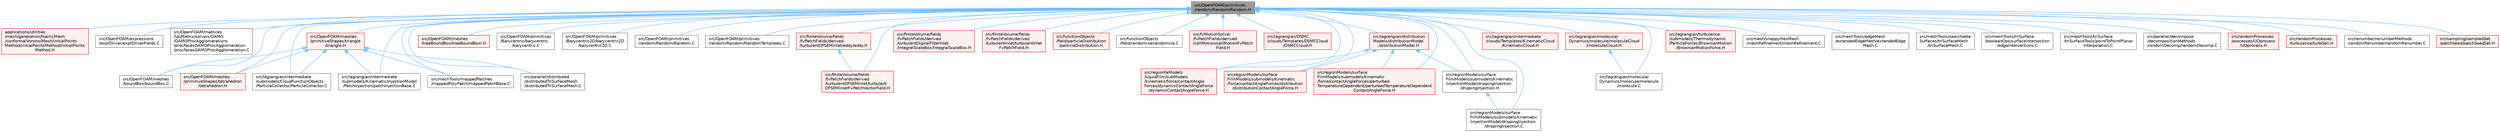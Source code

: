digraph "src/OpenFOAM/primitives/random/Random/Random.H"
{
 // LATEX_PDF_SIZE
  bgcolor="transparent";
  edge [fontname=Helvetica,fontsize=10,labelfontname=Helvetica,labelfontsize=10];
  node [fontname=Helvetica,fontsize=10,shape=box,height=0.2,width=0.4];
  Node1 [id="Node000001",label="src/OpenFOAM/primitives\l/random/Random/Random.H",height=0.2,width=0.4,color="gray40", fillcolor="grey60", style="filled", fontcolor="black",tooltip=" "];
  Node1 -> Node2 [id="edge1_Node000001_Node000002",dir="back",color="steelblue1",style="solid",tooltip=" "];
  Node2 [id="Node000002",label="applications/utilities\l/mesh/generation/foamyMesh\l/conformalVoronoiMesh/initialPoints\lMethod/initialPointsMethod/initialPoints\lMethod.H",height=0.2,width=0.4,color="red", fillcolor="#FFF0F0", style="filled",URL="$initialPointsMethod_8H.html",tooltip=" "];
  Node1 -> Node9 [id="edge2_Node000001_Node000009",dir="back",color="steelblue1",style="solid",tooltip=" "];
  Node9 [id="Node000009",label="src/OpenFOAM/expressions\l/exprDriver/exprDriverFields.C",height=0.2,width=0.4,color="grey40", fillcolor="white", style="filled",URL="$exprDriverFields_8C.html",tooltip=" "];
  Node1 -> Node10 [id="edge3_Node000001_Node000010",dir="back",color="steelblue1",style="solid",tooltip=" "];
  Node10 [id="Node000010",label="src/OpenFOAM/matrices\l/lduMatrix/solvers/GAMG\l/GAMGProcAgglomerations\l/procFacesGAMGProcAgglomeration\l/procFacesGAMGProcAgglomeration.C",height=0.2,width=0.4,color="grey40", fillcolor="white", style="filled",URL="$procFacesGAMGProcAgglomeration_8C.html",tooltip=" "];
  Node1 -> Node11 [id="edge4_Node000001_Node000011",dir="back",color="steelblue1",style="solid",tooltip=" "];
  Node11 [id="Node000011",label="src/OpenFOAM/meshes\l/boundBox/boundBox.C",height=0.2,width=0.4,color="grey40", fillcolor="white", style="filled",URL="$boundBox_8C.html",tooltip=" "];
  Node1 -> Node12 [id="edge5_Node000001_Node000012",dir="back",color="steelblue1",style="solid",tooltip=" "];
  Node12 [id="Node000012",label="src/OpenFOAM/meshes\l/primitiveShapes/tetrahedron\l/tetrahedron.H",height=0.2,width=0.4,color="red", fillcolor="#FFF0F0", style="filled",URL="$tetrahedron_8H.html",tooltip=" "];
  Node1 -> Node381 [id="edge6_Node000001_Node000381",dir="back",color="steelblue1",style="solid",tooltip=" "];
  Node381 [id="Node000381",label="src/OpenFOAM/meshes\l/primitiveShapes/triangle\l/triangle.H",height=0.2,width=0.4,color="red", fillcolor="#FFF0F0", style="filled",URL="$triangle_8H.html",tooltip=" "];
  Node381 -> Node11 [id="edge7_Node000381_Node000011",dir="back",color="steelblue1",style="solid",tooltip=" "];
  Node381 -> Node12 [id="edge8_Node000381_Node000012",dir="back",color="steelblue1",style="solid",tooltip=" "];
  Node381 -> Node663 [id="edge9_Node000381_Node000663",dir="back",color="steelblue1",style="solid",tooltip=" "];
  Node663 [id="Node000663",label="src/lagrangian/intermediate\l/submodels/CloudFunctionObjects\l/ParticleCollector/ParticleCollector.C",height=0.2,width=0.4,color="grey40", fillcolor="white", style="filled",URL="$ParticleCollector_8C.html",tooltip=" "];
  Node381 -> Node214 [id="edge10_Node000381_Node000214",dir="back",color="steelblue1",style="solid",tooltip=" "];
  Node214 [id="Node000214",label="src/lagrangian/intermediate\l/submodels/Kinematic/InjectionModel\l/PatchInjection/patchInjectionBase.C",height=0.2,width=0.4,color="grey40", fillcolor="white", style="filled",URL="$patchInjectionBase_8C.html",tooltip=" "];
  Node381 -> Node761 [id="edge11_Node000381_Node000761",dir="back",color="steelblue1",style="solid",tooltip=" "];
  Node761 [id="Node000761",label="src/meshTools/mappedPatches\l/mappedPolyPatch/mappedPatchBase.C",height=0.2,width=0.4,color="grey40", fillcolor="white", style="filled",URL="$mappedPatchBase_8C.html",tooltip=" "];
  Node381 -> Node411 [id="edge12_Node000381_Node000411",dir="back",color="steelblue1",style="solid",tooltip=" "];
  Node411 [id="Node000411",label="src/parallel/distributed\l/distributedTriSurfaceMesh\l/distributedTriSurfaceMesh.C",height=0.2,width=0.4,color="grey40", fillcolor="white", style="filled",URL="$distributedTriSurfaceMesh_8C.html",tooltip=" "];
  Node1 -> Node906 [id="edge13_Node000001_Node000906",dir="back",color="steelblue1",style="solid",tooltip=" "];
  Node906 [id="Node000906",label="src/OpenFOAM/meshes\l/treeBoundBox/treeBoundBoxI.H",height=0.2,width=0.4,color="red", fillcolor="#FFF0F0", style="filled",URL="$treeBoundBoxI_8H.html",tooltip=" "];
  Node1 -> Node999 [id="edge14_Node000001_Node000999",dir="back",color="steelblue1",style="solid",tooltip=" "];
  Node999 [id="Node000999",label="src/OpenFOAM/primitives\l/Barycentric/barycentric\l/barycentric.C",height=0.2,width=0.4,color="grey40", fillcolor="white", style="filled",URL="$barycentric_8C.html",tooltip=" "];
  Node1 -> Node1000 [id="edge15_Node000001_Node001000",dir="back",color="steelblue1",style="solid",tooltip=" "];
  Node1000 [id="Node001000",label="src/OpenFOAM/primitives\l/Barycentric2D/barycentric2D\l/barycentric2D.C",height=0.2,width=0.4,color="grey40", fillcolor="white", style="filled",URL="$barycentric2D_8C.html",tooltip=" "];
  Node1 -> Node1001 [id="edge16_Node000001_Node001001",dir="back",color="steelblue1",style="solid",tooltip=" "];
  Node1001 [id="Node001001",label="src/OpenFOAM/primitives\l/random/Random/Random.C",height=0.2,width=0.4,color="grey40", fillcolor="white", style="filled",URL="$Random_8C.html",tooltip=" "];
  Node1 -> Node1002 [id="edge17_Node000001_Node001002",dir="back",color="steelblue1",style="solid",tooltip=" "];
  Node1002 [id="Node001002",label="src/OpenFOAM/primitives\l/random/Random/RandomTemplates.C",height=0.2,width=0.4,color="grey40", fillcolor="white", style="filled",URL="$RandomTemplates_8C.html",tooltip=" "];
  Node1 -> Node1003 [id="edge18_Node000001_Node001003",dir="back",color="steelblue1",style="solid",tooltip=" "];
  Node1003 [id="Node001003",label="src/finiteVolume/fields\l/fvPatchFields/derived\l/turbulentDFSEMInlet/eddy/eddy.H",height=0.2,width=0.4,color="red", fillcolor="#FFF0F0", style="filled",URL="$eddy_8H.html",tooltip=" "];
  Node1003 -> Node1006 [id="edge19_Node001003_Node001006",dir="back",color="steelblue1",style="solid",tooltip=" "];
  Node1006 [id="Node001006",label="src/finiteVolume/fields\l/fvPatchFields/derived\l/turbulentDFSEMInlet/turbulent\lDFSEMInletFvPatchVectorField.H",height=0.2,width=0.4,color="red", fillcolor="#FFF0F0", style="filled",URL="$turbulentDFSEMInletFvPatchVectorField_8H.html",tooltip=" "];
  Node1 -> Node1006 [id="edge20_Node000001_Node001006",dir="back",color="steelblue1",style="solid",tooltip=" "];
  Node1 -> Node1007 [id="edge21_Node000001_Node001007",dir="back",color="steelblue1",style="solid",tooltip=" "];
  Node1007 [id="Node001007",label="src/finiteVolume/fields\l/fvPatchFields/derived\l/turbulentDigitalFilterInlet\l/IntegralScaleBox/IntegralScaleBox.H",height=0.2,width=0.4,color="red", fillcolor="#FFF0F0", style="filled",URL="$IntegralScaleBox_8H.html",tooltip=" "];
  Node1 -> Node1008 [id="edge22_Node000001_Node001008",dir="back",color="steelblue1",style="solid",tooltip=" "];
  Node1008 [id="Node001008",label="src/finiteVolume/fields\l/fvPatchFields/derived\l/turbulentInlet/turbulentInlet\lFvPatchField.H",height=0.2,width=0.4,color="red", fillcolor="#FFF0F0", style="filled",URL="$turbulentInletFvPatchField_8H.html",tooltip=" "];
  Node1 -> Node1012 [id="edge23_Node000001_Node001012",dir="back",color="steelblue1",style="solid",tooltip=" "];
  Node1012 [id="Node001012",label="src/functionObjects\l/field/particleDistribution\l/particleDistribution.H",height=0.2,width=0.4,color="red", fillcolor="#FFF0F0", style="filled",URL="$particleDistribution_8H.html",tooltip=" "];
  Node1 -> Node1014 [id="edge24_Node000001_Node001014",dir="back",color="steelblue1",style="solid",tooltip=" "];
  Node1014 [id="Node001014",label="src/functionObjects\l/field/randomise/randomise.C",height=0.2,width=0.4,color="grey40", fillcolor="white", style="filled",URL="$randomise_8C.html",tooltip=" "];
  Node1 -> Node1015 [id="edge25_Node000001_Node001015",dir="back",color="steelblue1",style="solid",tooltip=" "];
  Node1015 [id="Node001015",label="src/fvMotionSolver\l/fvPatchFields/derived\l/cellMotion/cellMotionFvPatch\lField.H",height=0.2,width=0.4,color="red", fillcolor="#FFF0F0", style="filled",URL="$cellMotionFvPatchField_8H.html",tooltip=" "];
  Node1 -> Node1020 [id="edge26_Node000001_Node001020",dir="back",color="steelblue1",style="solid",tooltip=" "];
  Node1020 [id="Node001020",label="src/lagrangian/DSMC\l/clouds/Templates/DSMCCloud\l/DSMCCloud.H",height=0.2,width=0.4,color="red", fillcolor="#FFF0F0", style="filled",URL="$DSMCCloud_8H.html",tooltip=" "];
  Node1 -> Node1021 [id="edge27_Node000001_Node001021",dir="back",color="steelblue1",style="solid",tooltip=" "];
  Node1021 [id="Node001021",label="src/lagrangian/distribution\lModels/distributionModel\l/distributionModel.H",height=0.2,width=0.4,color="red", fillcolor="#FFF0F0", style="filled",URL="$distributionModel_8H.html",tooltip=" "];
  Node1021 -> Node1058 [id="edge28_Node001021_Node001058",dir="back",color="steelblue1",style="solid",tooltip=" "];
  Node1058 [id="Node001058",label="src/regionFaModels\l/liquidFilm/subModels\l/kinematic/force/contactAngle\lForces/dynamicContactAngleForce\l/dynamicContactAngleForce.H",height=0.2,width=0.4,color="red", fillcolor="#FFF0F0", style="filled",URL="$dynamicContactAngleForce_8H.html",tooltip=" "];
  Node1021 -> Node1060 [id="edge29_Node001021_Node001060",dir="back",color="steelblue1",style="solid",tooltip=" "];
  Node1060 [id="Node001060",label="src/regionModels/surface\lFilmModels/submodels/kinematic\l/force/contactAngleForces/distribution\l/distributionContactAngleForce.H",height=0.2,width=0.4,color="red", fillcolor="#FFF0F0", style="filled",URL="$distributionContactAngleForce_8H.html",tooltip=" "];
  Node1021 -> Node1062 [id="edge30_Node001021_Node001062",dir="back",color="steelblue1",style="solid",tooltip=" "];
  Node1062 [id="Node001062",label="src/regionModels/surface\lFilmModels/submodels/kinematic\l/force/contactAngleForces/perturbed\lTemperatureDependent/perturbedTemperatureDependent\lContactAngleForce.H",height=0.2,width=0.4,color="red", fillcolor="#FFF0F0", style="filled",URL="$perturbedTemperatureDependentContactAngleForce_8H.html",tooltip=" "];
  Node1021 -> Node1064 [id="edge31_Node001021_Node001064",dir="back",color="steelblue1",style="solid",tooltip=" "];
  Node1064 [id="Node001064",label="src/regionModels/surface\lFilmModels/submodels/kinematic\l/injectionModel/drippingInjection\l/drippingInjection.H",height=0.2,width=0.4,color="grey40", fillcolor="white", style="filled",URL="$drippingInjection_8H.html",tooltip=" "];
  Node1064 -> Node834 [id="edge32_Node001064_Node000834",dir="back",color="steelblue1",style="solid",tooltip=" "];
  Node834 [id="Node000834",label="src/regionModels/surface\lFilmModels/submodels/kinematic\l/injectionModel/drippingInjection\l/drippingInjection.C",height=0.2,width=0.4,color="grey40", fillcolor="white", style="filled",URL="$drippingInjection_8C.html",tooltip=" "];
  Node1 -> Node127 [id="edge33_Node000001_Node000127",dir="back",color="steelblue1",style="solid",tooltip=" "];
  Node127 [id="Node000127",label="src/lagrangian/intermediate\l/clouds/Templates/KinematicCloud\l/KinematicCloud.H",height=0.2,width=0.4,color="red", fillcolor="#FFF0F0", style="filled",URL="$KinematicCloud_8H.html",tooltip=" "];
  Node1 -> Node663 [id="edge34_Node000001_Node000663",dir="back",color="steelblue1",style="solid",tooltip=" "];
  Node1 -> Node214 [id="edge35_Node000001_Node000214",dir="back",color="steelblue1",style="solid",tooltip=" "];
  Node1 -> Node191 [id="edge36_Node000001_Node000191",dir="back",color="steelblue1",style="solid",tooltip=" "];
  Node191 [id="Node000191",label="src/lagrangian/molecular\lDynamics/molecule/molecule\l/molecule.C",height=0.2,width=0.4,color="grey40", fillcolor="white", style="filled",URL="$molecule_8C.html",tooltip=" "];
  Node1 -> Node193 [id="edge37_Node000001_Node000193",dir="back",color="steelblue1",style="solid",tooltip=" "];
  Node193 [id="Node000193",label="src/lagrangian/molecular\lDynamics/molecule/moleculeCloud\l/moleculeCloud.H",height=0.2,width=0.4,color="red", fillcolor="#FFF0F0", style="filled",URL="$moleculeCloud_8H.html",tooltip=" "];
  Node193 -> Node191 [id="edge38_Node000193_Node000191",dir="back",color="steelblue1",style="solid",tooltip=" "];
  Node1 -> Node1065 [id="edge39_Node000001_Node001065",dir="back",color="steelblue1",style="solid",tooltip=" "];
  Node1065 [id="Node001065",label="src/lagrangian/turbulence\l/submodels/Thermodynamic\l/ParticleForces/BrownianMotion\l/BrownianMotionForce.H",height=0.2,width=0.4,color="red", fillcolor="#FFF0F0", style="filled",URL="$BrownianMotionForce_8H.html",tooltip=" "];
  Node1 -> Node590 [id="edge40_Node000001_Node000590",dir="back",color="steelblue1",style="solid",tooltip=" "];
  Node590 [id="Node000590",label="src/mesh/snappyHexMesh\l/meshRefinement/meshRefinement.C",height=0.2,width=0.4,color="grey40", fillcolor="white", style="filled",URL="$meshRefinement_8C.html",tooltip=" "];
  Node1 -> Node401 [id="edge41_Node000001_Node000401",dir="back",color="steelblue1",style="solid",tooltip=" "];
  Node401 [id="Node000401",label="src/meshTools/edgeMesh\l/extendedEdgeMesh/extendedEdge\lMesh.C",height=0.2,width=0.4,color="grey40", fillcolor="white", style="filled",URL="$extendedEdgeMesh_8C.html",tooltip=" "];
  Node1 -> Node761 [id="edge42_Node000001_Node000761",dir="back",color="steelblue1",style="solid",tooltip=" "];
  Node1 -> Node407 [id="edge43_Node000001_Node000407",dir="back",color="steelblue1",style="solid",tooltip=" "];
  Node407 [id="Node000407",label="src/meshTools/searchable\lSurfaces/triSurfaceMesh\l/triSurfaceMesh.C",height=0.2,width=0.4,color="grey40", fillcolor="white", style="filled",URL="$triSurfaceMesh_8C.html",tooltip=" "];
  Node1 -> Node560 [id="edge44_Node000001_Node000560",dir="back",color="steelblue1",style="solid",tooltip=" "];
  Node560 [id="Node000560",label="src/meshTools/triSurface\l/booleanOps/surfaceIntersection\l/edgeIntersections.C",height=0.2,width=0.4,color="grey40", fillcolor="white", style="filled",URL="$edgeIntersections_8C.html",tooltip=" "];
  Node1 -> Node586 [id="edge45_Node000001_Node000586",dir="back",color="steelblue1",style="solid",tooltip=" "];
  Node586 [id="Node000586",label="src/meshTools/triSurface\l/triSurfaceTools/pointToPointPlanar\lInterpolation.C",height=0.2,width=0.4,color="grey40", fillcolor="white", style="filled",URL="$pointToPointPlanarInterpolation_8C.html",tooltip=" "];
  Node1 -> Node1068 [id="edge46_Node000001_Node001068",dir="back",color="steelblue1",style="solid",tooltip=" "];
  Node1068 [id="Node001068",label="src/parallel/decompose\l/decompositionMethods\l/randomDecomp/randomDecomp.C",height=0.2,width=0.4,color="grey40", fillcolor="white", style="filled",URL="$randomDecomp_8C.html",tooltip=" "];
  Node1 -> Node411 [id="edge47_Node000001_Node000411",dir="back",color="steelblue1",style="solid",tooltip=" "];
  Node1 -> Node1069 [id="edge48_Node000001_Node001069",dir="back",color="steelblue1",style="solid",tooltip=" "];
  Node1069 [id="Node001069",label="src/randomProcesses\l/processes/UOprocess\l/UOprocess.H",height=0.2,width=0.4,color="red", fillcolor="#FFF0F0", style="filled",URL="$UOprocess_8H.html",tooltip=" "];
  Node1 -> Node1071 [id="edge49_Node000001_Node001071",dir="back",color="steelblue1",style="solid",tooltip=" "];
  Node1071 [id="Node001071",label="src/randomProcesses\l/turbulence/turbGen.H",height=0.2,width=0.4,color="red", fillcolor="#FFF0F0", style="filled",URL="$turbGen_8H.html",tooltip=" "];
  Node1 -> Node1058 [id="edge50_Node000001_Node001058",dir="back",color="steelblue1",style="solid",tooltip=" "];
  Node1 -> Node1060 [id="edge51_Node000001_Node001060",dir="back",color="steelblue1",style="solid",tooltip=" "];
  Node1 -> Node1062 [id="edge52_Node000001_Node001062",dir="back",color="steelblue1",style="solid",tooltip=" "];
  Node1 -> Node834 [id="edge53_Node000001_Node000834",dir="back",color="steelblue1",style="solid",tooltip=" "];
  Node1 -> Node1064 [id="edge54_Node000001_Node001064",dir="back",color="steelblue1",style="solid",tooltip=" "];
  Node1 -> Node1073 [id="edge55_Node000001_Node001073",dir="back",color="steelblue1",style="solid",tooltip=" "];
  Node1073 [id="Node001073",label="src/renumber/renumberMethods\l/randomRenumber/randomRenumber.C",height=0.2,width=0.4,color="grey40", fillcolor="white", style="filled",URL="$randomRenumber_8C.html",tooltip=" "];
  Node1 -> Node1074 [id="edge56_Node000001_Node001074",dir="back",color="steelblue1",style="solid",tooltip=" "];
  Node1074 [id="Node001074",label="src/sampling/sampledSet\l/patchSeed/patchSeedSet.H",height=0.2,width=0.4,color="red", fillcolor="#FFF0F0", style="filled",URL="$patchSeedSet_8H.html",tooltip=" "];
}

